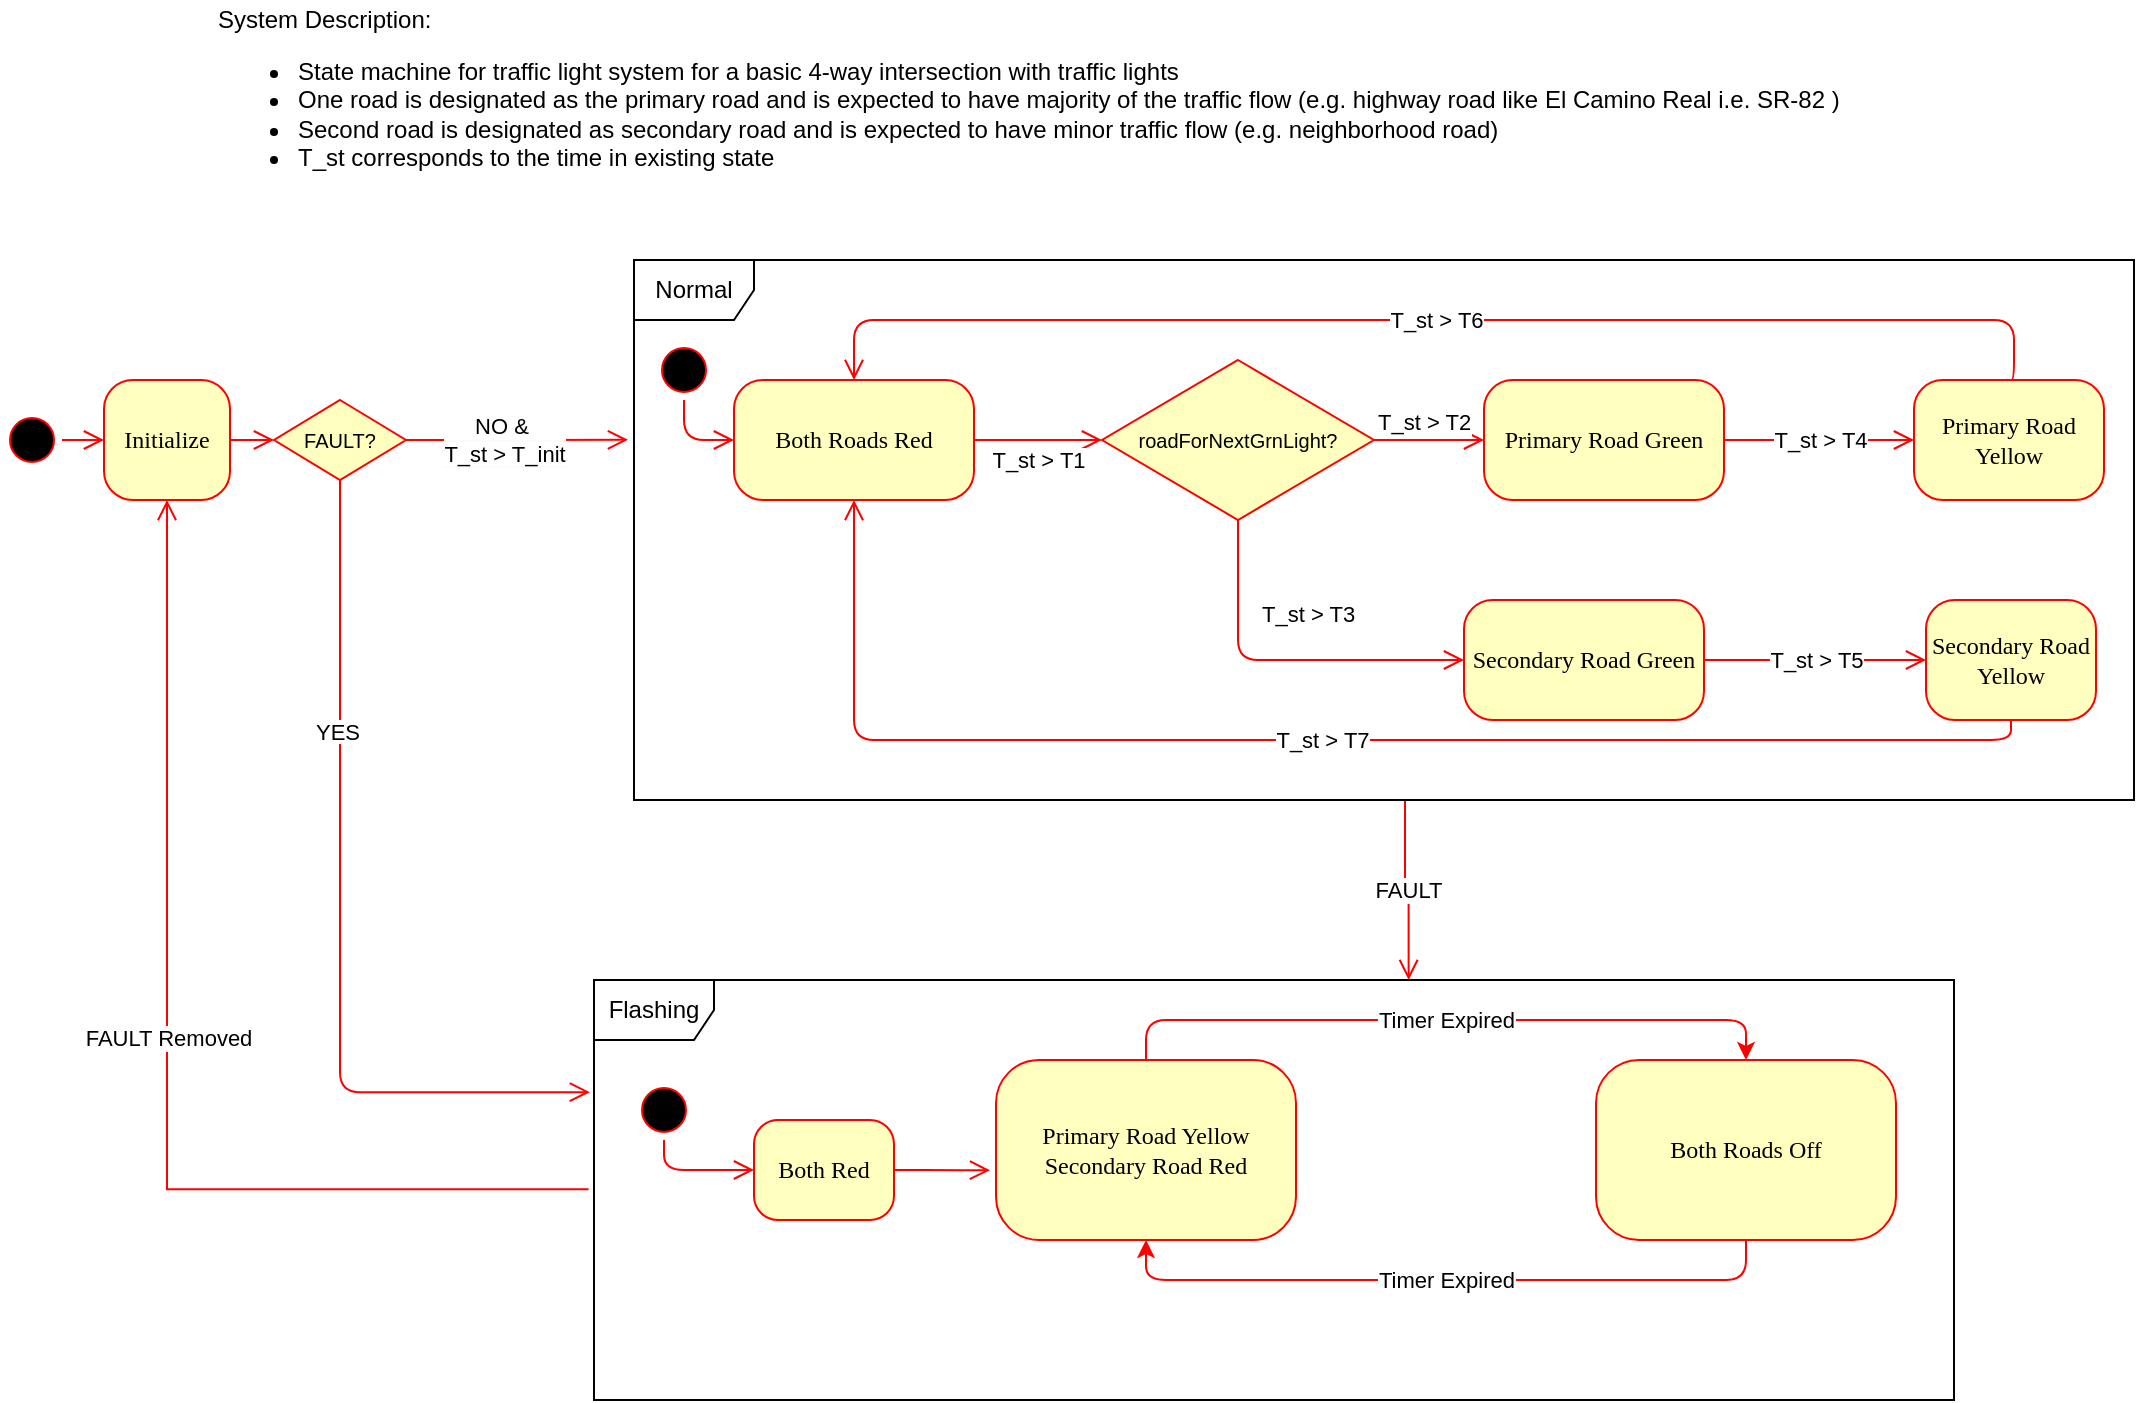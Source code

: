 <mxfile version="24.7.7" pages="3">
  <diagram name="Development" id="58cdce13-f638-feb5-8d6f-7d28b1aa9fa0">
    <mxGraphModel dx="1434" dy="738" grid="1" gridSize="10" guides="1" tooltips="1" connect="1" arrows="1" fold="1" page="1" pageScale="1" pageWidth="1100" pageHeight="850" background="none" math="0" shadow="0">
      <root>
        <mxCell id="0" />
        <mxCell id="1" parent="0" />
        <mxCell id="BRbZvfWua0Ed-t2ezXg7-1" value="System Description:&amp;nbsp;&lt;div&gt;&lt;ul&gt;&lt;li&gt;State machine for traffic light system for a basic 4-way intersection with traffic lights&lt;/li&gt;&lt;li&gt;One road is designated as the primary road and is expected to have majority of the traffic flow (e.g. highway road like El Camino Real i.e. SR-82 )&lt;/li&gt;&lt;li&gt;Second road is designated as secondary road and is expected to have minor traffic flow (e.g. neighborhood road)&lt;/li&gt;&lt;li&gt;T_st corresponds to the time in existing state&lt;/li&gt;&lt;/ul&gt;&lt;/div&gt;" style="text;html=1;align=left;verticalAlign=middle;whiteSpace=wrap;rounded=0;" parent="1" vertex="1">
          <mxGeometry x="130" y="20" width="850" height="100" as="geometry" />
        </mxCell>
        <mxCell id="y4a0M32hPEMpArKKtxwn-1" value="" style="edgeStyle=orthogonalEdgeStyle;html=1;verticalAlign=bottom;endArrow=open;endSize=8;strokeColor=#ff0000;rounded=0;entryX=0.599;entryY=0;entryDx=0;entryDy=0;entryPerimeter=0;exitX=0.514;exitY=1;exitDx=0;exitDy=0;exitPerimeter=0;" edge="1" parent="1" source="y4a0M32hPEMpArKKtxwn-34" target="y4a0M32hPEMpArKKtxwn-4">
          <mxGeometry relative="1" as="geometry">
            <mxPoint x="643" y="470" as="targetPoint" />
            <mxPoint x="710" y="450" as="sourcePoint" />
          </mxGeometry>
        </mxCell>
        <mxCell id="y4a0M32hPEMpArKKtxwn-2" value="FAULT" style="edgeLabel;html=1;align=center;verticalAlign=middle;resizable=0;points=[];" vertex="1" connectable="0" parent="y4a0M32hPEMpArKKtxwn-1">
          <mxGeometry relative="1" as="geometry">
            <mxPoint as="offset" />
          </mxGeometry>
        </mxCell>
        <mxCell id="y4a0M32hPEMpArKKtxwn-3" value="FAULT Removed" style="edgeStyle=orthogonalEdgeStyle;html=1;verticalAlign=bottom;endArrow=open;endSize=8;strokeColor=#ff0000;rounded=0;entryX=0.5;entryY=1;entryDx=0;entryDy=0;exitX=-0.004;exitY=0.498;exitDx=0;exitDy=0;exitPerimeter=0;" edge="1" parent="1" source="y4a0M32hPEMpArKKtxwn-4" target="y4a0M32hPEMpArKKtxwn-14">
          <mxGeometry relative="1" as="geometry">
            <mxPoint x="180" y="270" as="targetPoint" />
            <mxPoint x="653" y="431" as="sourcePoint" />
          </mxGeometry>
        </mxCell>
        <mxCell id="y4a0M32hPEMpArKKtxwn-4" value="Flashing" style="shape=umlFrame;whiteSpace=wrap;html=1;pointerEvents=0;" vertex="1" parent="1">
          <mxGeometry x="320" y="510" width="680" height="210" as="geometry" />
        </mxCell>
        <mxCell id="y4a0M32hPEMpArKKtxwn-5" value="Timer Expired" style="edgeStyle=orthogonalEdgeStyle;rounded=1;orthogonalLoop=1;jettySize=auto;html=1;curved=0;fillColor=#e51400;strokeColor=#ff0000;entryX=0.5;entryY=0;entryDx=0;entryDy=0;exitX=0.5;exitY=0;exitDx=0;exitDy=0;" edge="1" parent="1" source="y4a0M32hPEMpArKKtxwn-6" target="y4a0M32hPEMpArKKtxwn-7">
          <mxGeometry relative="1" as="geometry">
            <mxPoint x="791" y="595" as="targetPoint" />
          </mxGeometry>
        </mxCell>
        <mxCell id="y4a0M32hPEMpArKKtxwn-6" value="Primary Road Yellow&lt;div&gt;Secondary Road Red&lt;/div&gt;" style="rounded=1;whiteSpace=wrap;html=1;arcSize=24;fillColor=#ffffc0;strokeColor=#ff0000;shadow=0;comic=0;labelBackgroundColor=none;fontFamily=Verdana;fontSize=12;fontColor=#000000;align=center;" vertex="1" parent="1">
          <mxGeometry x="521" y="550" width="150" height="90" as="geometry" />
        </mxCell>
        <mxCell id="y4a0M32hPEMpArKKtxwn-7" value="Both Roads Off" style="rounded=1;whiteSpace=wrap;html=1;arcSize=24;fillColor=#ffffc0;strokeColor=#ff0000;shadow=0;comic=0;labelBackgroundColor=none;fontFamily=Verdana;fontSize=12;fontColor=#000000;align=center;" vertex="1" parent="1">
          <mxGeometry x="821" y="550" width="150" height="90" as="geometry" />
        </mxCell>
        <mxCell id="y4a0M32hPEMpArKKtxwn-8" value="Timer Expired" style="edgeStyle=orthogonalEdgeStyle;rounded=1;orthogonalLoop=1;jettySize=auto;html=1;curved=0;fillColor=#e51400;strokeColor=#ff0000;entryX=0.5;entryY=1;entryDx=0;entryDy=0;exitX=0.5;exitY=1;exitDx=0;exitDy=0;" edge="1" parent="1" source="y4a0M32hPEMpArKKtxwn-7" target="y4a0M32hPEMpArKKtxwn-6">
          <mxGeometry relative="1" as="geometry">
            <mxPoint x="606" y="560" as="sourcePoint" />
            <mxPoint x="906" y="560" as="targetPoint" />
          </mxGeometry>
        </mxCell>
        <mxCell id="y4a0M32hPEMpArKKtxwn-9" value="" style="ellipse;html=1;shape=startState;fillColor=#000000;strokeColor=#ff0000;" vertex="1" parent="1">
          <mxGeometry x="340" y="560" width="30" height="30" as="geometry" />
        </mxCell>
        <mxCell id="y4a0M32hPEMpArKKtxwn-10" value="" style="edgeStyle=orthogonalEdgeStyle;html=1;verticalAlign=bottom;endArrow=open;endSize=8;strokeColor=#ff0000;rounded=1;entryX=0;entryY=0.5;entryDx=0;entryDy=0;exitX=0.5;exitY=1;exitDx=0;exitDy=0;curved=0;" edge="1" parent="1" source="y4a0M32hPEMpArKKtxwn-9" target="y4a0M32hPEMpArKKtxwn-11">
          <mxGeometry relative="1" as="geometry">
            <mxPoint x="410" y="620" as="targetPoint" />
          </mxGeometry>
        </mxCell>
        <mxCell id="y4a0M32hPEMpArKKtxwn-11" value="Both Red" style="rounded=1;whiteSpace=wrap;html=1;arcSize=24;fillColor=#ffffc0;strokeColor=#ff0000;shadow=0;comic=0;labelBackgroundColor=none;fontFamily=Verdana;fontSize=12;fontColor=#000000;align=center;" vertex="1" parent="1">
          <mxGeometry x="400" y="580" width="70" height="50" as="geometry" />
        </mxCell>
        <mxCell id="y4a0M32hPEMpArKKtxwn-12" value="" style="edgeStyle=orthogonalEdgeStyle;html=1;verticalAlign=bottom;endArrow=open;endSize=8;strokeColor=#ff0000;rounded=1;entryX=-0.02;entryY=0.613;entryDx=0;entryDy=0;exitX=1;exitY=0.5;exitDx=0;exitDy=0;curved=0;entryPerimeter=0;" edge="1" parent="1" source="y4a0M32hPEMpArKKtxwn-11" target="y4a0M32hPEMpArKKtxwn-6">
          <mxGeometry relative="1" as="geometry">
            <mxPoint x="410" y="615" as="targetPoint" />
            <mxPoint x="365" y="600" as="sourcePoint" />
          </mxGeometry>
        </mxCell>
        <mxCell id="y4a0M32hPEMpArKKtxwn-13" value="" style="ellipse;html=1;shape=startState;fillColor=#000000;strokeColor=#ff0000;rounded=1;shadow=0;comic=0;labelBackgroundColor=none;fontFamily=Verdana;fontSize=12;fontColor=#000000;align=center;direction=south;" vertex="1" parent="1">
          <mxGeometry x="24" y="225" width="30" height="30" as="geometry" />
        </mxCell>
        <mxCell id="y4a0M32hPEMpArKKtxwn-14" value="Initialize" style="rounded=1;whiteSpace=wrap;html=1;arcSize=24;fillColor=#ffffc0;strokeColor=#ff0000;shadow=0;comic=0;labelBackgroundColor=none;fontFamily=Verdana;fontSize=12;fontColor=#000000;align=center;" vertex="1" parent="1">
          <mxGeometry x="75" y="210" width="63" height="60" as="geometry" />
        </mxCell>
        <mxCell id="y4a0M32hPEMpArKKtxwn-15" value="" style="edgeStyle=orthogonalEdgeStyle;html=1;exitX=1;exitY=0.5;labelBackgroundColor=none;endArrow=open;endSize=8;strokeColor=#ff0000;fontFamily=Verdana;fontSize=12;align=center;exitDx=0;exitDy=0;entryX=-0.004;entryY=0.333;entryDx=0;entryDy=0;entryPerimeter=0;" edge="1" parent="1" source="y4a0M32hPEMpArKKtxwn-40" target="y4a0M32hPEMpArKKtxwn-34">
          <mxGeometry x="-0.099" y="-16" relative="1" as="geometry">
            <Array as="points">
              <mxPoint x="280" y="240" />
              <mxPoint x="280" y="240" />
            </Array>
            <mxPoint as="offset" />
          </mxGeometry>
        </mxCell>
        <mxCell id="y4a0M32hPEMpArKKtxwn-16" value="NO &amp;amp;&amp;nbsp;&lt;div style=&quot;font-family: Verdana; font-size: 12px; background-color: rgb(251, 251, 251);&quot;&gt;&lt;span style=&quot;font-family: Helvetica; font-size: 11px; background-color: rgb(255, 255, 255);&quot;&gt;T_st &amp;gt; T_init&lt;/span&gt;&lt;/div&gt;" style="edgeLabel;html=1;align=center;verticalAlign=middle;resizable=0;points=[];" vertex="1" connectable="0" parent="y4a0M32hPEMpArKKtxwn-15">
          <mxGeometry x="0.46" relative="1" as="geometry">
            <mxPoint x="-32" as="offset" />
          </mxGeometry>
        </mxCell>
        <mxCell id="y4a0M32hPEMpArKKtxwn-17" style="edgeStyle=orthogonalEdgeStyle;html=1;labelBackgroundColor=none;endArrow=open;endSize=8;strokeColor=#ff0000;fontFamily=Verdana;fontSize=12;align=left;" edge="1" parent="1" source="y4a0M32hPEMpArKKtxwn-13" target="y4a0M32hPEMpArKKtxwn-14">
          <mxGeometry relative="1" as="geometry" />
        </mxCell>
        <mxCell id="y4a0M32hPEMpArKKtxwn-18" value="Primary Road Green" style="rounded=1;whiteSpace=wrap;html=1;arcSize=24;fillColor=#ffffc0;strokeColor=#ff0000;shadow=0;comic=0;labelBackgroundColor=none;fontFamily=Verdana;fontSize=12;fontColor=#000000;align=center;" vertex="1" parent="1">
          <mxGeometry x="765" y="210" width="120" height="60" as="geometry" />
        </mxCell>
        <mxCell id="y4a0M32hPEMpArKKtxwn-19" value="Primary Road Yellow" style="rounded=1;whiteSpace=wrap;html=1;arcSize=24;fillColor=#ffffc0;strokeColor=#ff0000;shadow=0;comic=0;labelBackgroundColor=none;fontFamily=Verdana;fontSize=12;fontColor=#000000;align=center;" vertex="1" parent="1">
          <mxGeometry x="980" y="210" width="95" height="60" as="geometry" />
        </mxCell>
        <mxCell id="y4a0M32hPEMpArKKtxwn-20" value="Both Roads Red" style="rounded=1;whiteSpace=wrap;html=1;arcSize=24;fillColor=#ffffc0;strokeColor=#ff0000;shadow=0;comic=0;labelBackgroundColor=none;fontFamily=Verdana;fontSize=12;fontColor=#000000;align=center;" vertex="1" parent="1">
          <mxGeometry x="390" y="210" width="120" height="60" as="geometry" />
        </mxCell>
        <mxCell id="y4a0M32hPEMpArKKtxwn-21" style="edgeStyle=orthogonalEdgeStyle;html=1;exitX=1;exitY=0.5;labelBackgroundColor=none;endArrow=open;endSize=8;strokeColor=#ff0000;fontFamily=Verdana;fontSize=12;align=left;exitDx=0;exitDy=0;entryX=0;entryY=0.5;entryDx=0;entryDy=0;" edge="1" parent="1" source="y4a0M32hPEMpArKKtxwn-20" target="y4a0M32hPEMpArKKtxwn-31">
          <mxGeometry relative="1" as="geometry">
            <Array as="points" />
            <mxPoint x="605" y="240" as="sourcePoint" />
            <mxPoint x="515" y="250" as="targetPoint" />
          </mxGeometry>
        </mxCell>
        <mxCell id="y4a0M32hPEMpArKKtxwn-22" value="T_st &amp;gt; T1" style="edgeLabel;html=1;align=center;verticalAlign=middle;resizable=0;points=[];" vertex="1" connectable="0" parent="y4a0M32hPEMpArKKtxwn-21">
          <mxGeometry relative="1" as="geometry">
            <mxPoint y="10" as="offset" />
          </mxGeometry>
        </mxCell>
        <mxCell id="y4a0M32hPEMpArKKtxwn-23" style="edgeStyle=orthogonalEdgeStyle;html=1;exitX=0.5;exitY=0;labelBackgroundColor=none;endArrow=open;endSize=8;strokeColor=#ff0000;fontFamily=Verdana;fontSize=12;align=left;exitDx=0;exitDy=0;entryX=0.5;entryY=0;entryDx=0;entryDy=0;" edge="1" parent="1" source="y4a0M32hPEMpArKKtxwn-19" target="y4a0M32hPEMpArKKtxwn-20">
          <mxGeometry relative="1" as="geometry">
            <Array as="points">
              <mxPoint x="1030" y="210" />
              <mxPoint x="1030" y="180" />
              <mxPoint x="450" y="180" />
            </Array>
            <mxPoint x="485" y="270" as="sourcePoint" />
            <mxPoint x="545" y="210" as="targetPoint" />
          </mxGeometry>
        </mxCell>
        <mxCell id="y4a0M32hPEMpArKKtxwn-24" value="T_st &amp;gt; T6" style="edgeLabel;html=1;align=center;verticalAlign=middle;resizable=0;points=[];" vertex="1" connectable="0" parent="y4a0M32hPEMpArKKtxwn-23">
          <mxGeometry relative="1" as="geometry">
            <mxPoint as="offset" />
          </mxGeometry>
        </mxCell>
        <mxCell id="y4a0M32hPEMpArKKtxwn-25" value="Secondary Road Green" style="rounded=1;whiteSpace=wrap;html=1;arcSize=24;fillColor=#ffffc0;strokeColor=#ff0000;shadow=0;comic=0;labelBackgroundColor=none;fontFamily=Verdana;fontSize=12;fontColor=#000000;align=center;" vertex="1" parent="1">
          <mxGeometry x="755" y="320" width="120" height="60" as="geometry" />
        </mxCell>
        <mxCell id="y4a0M32hPEMpArKKtxwn-26" value="Secondary Road Yellow" style="rounded=1;whiteSpace=wrap;html=1;arcSize=24;fillColor=#ffffc0;strokeColor=#ff0000;shadow=0;comic=0;labelBackgroundColor=none;fontFamily=Verdana;fontSize=12;fontColor=#000000;align=center;" vertex="1" parent="1">
          <mxGeometry x="986" y="320" width="85" height="60" as="geometry" />
        </mxCell>
        <mxCell id="y4a0M32hPEMpArKKtxwn-27" style="edgeStyle=orthogonalEdgeStyle;html=1;exitX=1;exitY=0.5;labelBackgroundColor=none;endArrow=open;endSize=8;strokeColor=#ff0000;fontFamily=Verdana;fontSize=12;align=left;exitDx=0;exitDy=0;entryX=0;entryY=0.5;entryDx=0;entryDy=0;" edge="1" parent="1" source="y4a0M32hPEMpArKKtxwn-25" target="y4a0M32hPEMpArKKtxwn-26">
          <mxGeometry relative="1" as="geometry">
            <Array as="points" />
            <mxPoint x="559" y="370" as="sourcePoint" />
            <mxPoint x="609" y="370" as="targetPoint" />
          </mxGeometry>
        </mxCell>
        <mxCell id="y4a0M32hPEMpArKKtxwn-28" value="T_st &amp;gt; T5" style="edgeLabel;html=1;align=center;verticalAlign=middle;resizable=0;points=[];" vertex="1" connectable="0" parent="y4a0M32hPEMpArKKtxwn-27">
          <mxGeometry relative="1" as="geometry">
            <mxPoint as="offset" />
          </mxGeometry>
        </mxCell>
        <mxCell id="y4a0M32hPEMpArKKtxwn-29" style="edgeStyle=orthogonalEdgeStyle;html=1;exitX=0.5;exitY=1;labelBackgroundColor=none;endArrow=open;endSize=8;strokeColor=#ff0000;fontFamily=Verdana;fontSize=12;align=left;exitDx=0;exitDy=0;entryX=0.5;entryY=1;entryDx=0;entryDy=0;" edge="1" parent="1" source="y4a0M32hPEMpArKKtxwn-26" target="y4a0M32hPEMpArKKtxwn-20">
          <mxGeometry relative="1" as="geometry">
            <Array as="points" />
            <mxPoint x="550" y="260" as="sourcePoint" />
            <mxPoint x="600" y="260" as="targetPoint" />
          </mxGeometry>
        </mxCell>
        <mxCell id="y4a0M32hPEMpArKKtxwn-30" value="T_st &amp;gt; T7" style="edgeLabel;html=1;align=center;verticalAlign=middle;resizable=0;points=[];" vertex="1" connectable="0" parent="y4a0M32hPEMpArKKtxwn-29">
          <mxGeometry relative="1" as="geometry">
            <mxPoint as="offset" />
          </mxGeometry>
        </mxCell>
        <mxCell id="y4a0M32hPEMpArKKtxwn-31" value="&lt;font style=&quot;font-size: 10px;&quot;&gt;roadForNextGrnLight?&lt;/font&gt;" style="rhombus;whiteSpace=wrap;html=1;fontColor=#000000;fillColor=#ffffc0;strokeColor=#ff0000;" vertex="1" parent="1">
          <mxGeometry x="574" y="200" width="136" height="80" as="geometry" />
        </mxCell>
        <mxCell id="y4a0M32hPEMpArKKtxwn-32" value="&lt;span style=&quot;text-align: center;&quot;&gt;T_st &amp;gt; T2&lt;/span&gt;" style="edgeStyle=orthogonalEdgeStyle;html=1;align=left;verticalAlign=bottom;endArrow=open;endSize=8;strokeColor=#ff0000;rounded=0;entryX=0;entryY=0.5;entryDx=0;entryDy=0;" edge="1" parent="1" source="y4a0M32hPEMpArKKtxwn-31" target="y4a0M32hPEMpArKKtxwn-18">
          <mxGeometry x="-1" relative="1" as="geometry">
            <mxPoint x="755" y="240" as="targetPoint" />
          </mxGeometry>
        </mxCell>
        <mxCell id="y4a0M32hPEMpArKKtxwn-33" value="&lt;span style=&quot;text-align: center;&quot;&gt;T_st &amp;gt; T3&lt;/span&gt;" style="edgeStyle=orthogonalEdgeStyle;html=1;align=left;verticalAlign=top;endArrow=open;endSize=8;strokeColor=#ff0000;rounded=1;entryX=0;entryY=0.5;entryDx=0;entryDy=0;curved=0;exitX=0.5;exitY=1;exitDx=0;exitDy=0;" edge="1" parent="1" source="y4a0M32hPEMpArKKtxwn-31" target="y4a0M32hPEMpArKKtxwn-25">
          <mxGeometry x="-0.634" y="10" relative="1" as="geometry">
            <mxPoint x="685" y="320" as="targetPoint" />
            <Array as="points">
              <mxPoint x="642" y="350" />
            </Array>
            <mxPoint as="offset" />
          </mxGeometry>
        </mxCell>
        <mxCell id="y4a0M32hPEMpArKKtxwn-34" value="Normal" style="shape=umlFrame;whiteSpace=wrap;html=1;pointerEvents=0;" vertex="1" parent="1">
          <mxGeometry x="340" y="150" width="750" height="270" as="geometry" />
        </mxCell>
        <mxCell id="y4a0M32hPEMpArKKtxwn-35" value="" style="ellipse;html=1;shape=startState;fillColor=#000000;strokeColor=#ff0000;" vertex="1" parent="1">
          <mxGeometry x="350" y="190" width="30" height="30" as="geometry" />
        </mxCell>
        <mxCell id="y4a0M32hPEMpArKKtxwn-36" value="" style="edgeStyle=orthogonalEdgeStyle;html=1;verticalAlign=bottom;endArrow=open;endSize=8;strokeColor=#ff0000;rounded=1;entryX=0;entryY=0.5;entryDx=0;entryDy=0;exitX=0.5;exitY=1;exitDx=0;exitDy=0;curved=0;" edge="1" parent="1" source="y4a0M32hPEMpArKKtxwn-35" target="y4a0M32hPEMpArKKtxwn-20">
          <mxGeometry relative="1" as="geometry">
            <mxPoint x="395" y="299" as="targetPoint" />
          </mxGeometry>
        </mxCell>
        <mxCell id="y4a0M32hPEMpArKKtxwn-37" value="t" style="edgeStyle=orthogonalEdgeStyle;html=1;exitX=1;exitY=0.5;labelBackgroundColor=none;endArrow=open;endSize=8;strokeColor=#ff0000;fontFamily=Verdana;fontSize=12;align=left;exitDx=0;exitDy=0;entryX=0;entryY=0.5;entryDx=0;entryDy=0;" edge="1" parent="1" source="y4a0M32hPEMpArKKtxwn-18" target="y4a0M32hPEMpArKKtxwn-19">
          <mxGeometry relative="1" as="geometry">
            <Array as="points" />
            <mxPoint x="885" y="360" as="sourcePoint" />
            <mxPoint x="996" y="360" as="targetPoint" />
          </mxGeometry>
        </mxCell>
        <mxCell id="y4a0M32hPEMpArKKtxwn-38" value="T_st &amp;gt; T4" style="edgeLabel;html=1;align=center;verticalAlign=middle;resizable=0;points=[];" vertex="1" connectable="0" parent="y4a0M32hPEMpArKKtxwn-37">
          <mxGeometry relative="1" as="geometry">
            <mxPoint as="offset" />
          </mxGeometry>
        </mxCell>
        <mxCell id="y4a0M32hPEMpArKKtxwn-39" value="" style="edgeStyle=orthogonalEdgeStyle;html=1;exitX=1;exitY=0.5;labelBackgroundColor=none;endArrow=open;endSize=8;strokeColor=#ff0000;fontFamily=Verdana;fontSize=12;align=left;exitDx=0;exitDy=0;entryX=0;entryY=0.5;entryDx=0;entryDy=0;" edge="1" parent="1" source="y4a0M32hPEMpArKKtxwn-14" target="y4a0M32hPEMpArKKtxwn-40">
          <mxGeometry x="-0.44" relative="1" as="geometry">
            <Array as="points" />
            <mxPoint x="-1" as="offset" />
            <mxPoint x="180" y="240" as="sourcePoint" />
            <mxPoint x="317" y="240" as="targetPoint" />
          </mxGeometry>
        </mxCell>
        <mxCell id="y4a0M32hPEMpArKKtxwn-40" value="&lt;font style=&quot;font-size: 10px;&quot;&gt;FAULT?&lt;/font&gt;" style="rhombus;whiteSpace=wrap;html=1;fontColor=#000000;fillColor=#ffffc0;strokeColor=#ff0000;" vertex="1" parent="1">
          <mxGeometry x="160" y="220" width="66" height="40" as="geometry" />
        </mxCell>
        <mxCell id="y4a0M32hPEMpArKKtxwn-41" value="&lt;span style=&quot;font-family: Helvetica; font-size: 11px; text-align: center; background-color: rgb(255, 255, 255);&quot;&gt;YES&lt;/span&gt;" style="edgeStyle=orthogonalEdgeStyle;html=1;exitX=0.5;exitY=1;labelBackgroundColor=none;endArrow=open;endSize=8;strokeColor=#ff0000;fontFamily=Verdana;fontSize=12;align=left;exitDx=0;exitDy=0;entryX=-0.003;entryY=0.267;entryDx=0;entryDy=0;entryPerimeter=0;" edge="1" parent="1" source="y4a0M32hPEMpArKKtxwn-40" target="y4a0M32hPEMpArKKtxwn-4">
          <mxGeometry x="-0.415" y="-14" relative="1" as="geometry">
            <Array as="points">
              <mxPoint x="193" y="566" />
            </Array>
            <mxPoint as="offset" />
            <mxPoint x="257" y="250" as="sourcePoint" />
            <mxPoint x="347" y="250" as="targetPoint" />
          </mxGeometry>
        </mxCell>
      </root>
    </mxGraphModel>
  </diagram>
  <diagram name="TrafficLight_v1" id="o9gIGF37k6jqkOas-4De">
    <mxGraphModel dx="1434" dy="738" grid="0" gridSize="10" guides="1" tooltips="1" connect="1" arrows="1" fold="1" page="1" pageScale="1" pageWidth="1100" pageHeight="850" background="none" math="0" shadow="0">
      <root>
        <mxCell id="3vCllr6LxMNnYbpR1g6r-0" />
        <mxCell id="3vCllr6LxMNnYbpR1g6r-1" parent="3vCllr6LxMNnYbpR1g6r-0" />
        <mxCell id="3vCllr6LxMNnYbpR1g6r-2" value="" style="ellipse;html=1;shape=startState;fillColor=#000000;strokeColor=#ff0000;rounded=1;shadow=0;comic=0;labelBackgroundColor=none;fontFamily=Verdana;fontSize=12;fontColor=#000000;align=center;direction=south;" parent="3vCllr6LxMNnYbpR1g6r-1" vertex="1">
          <mxGeometry x="40" y="225" width="30" height="30" as="geometry" />
        </mxCell>
        <mxCell id="3vCllr6LxMNnYbpR1g6r-3" value="Initialize" style="rounded=1;whiteSpace=wrap;html=1;arcSize=24;fillColor=#ffffc0;strokeColor=#ff0000;shadow=0;comic=0;labelBackgroundColor=none;fontFamily=Verdana;fontSize=12;fontColor=#000000;align=center;" parent="3vCllr6LxMNnYbpR1g6r-1" vertex="1">
          <mxGeometry x="100" y="210" width="80" height="60" as="geometry" />
        </mxCell>
        <mxCell id="3vCllr6LxMNnYbpR1g6r-4" value="&lt;span style=&quot;font-family: Helvetica; font-size: 11px; text-align: center; background-color: rgb(255, 255, 255);&quot;&gt;T_st &amp;gt; T_init&lt;/span&gt;" style="edgeStyle=orthogonalEdgeStyle;html=1;exitX=1;exitY=0.5;labelBackgroundColor=none;endArrow=open;endSize=8;strokeColor=#ff0000;fontFamily=Verdana;fontSize=12;align=left;exitDx=0;exitDy=0;entryX=0.003;entryY=0.335;entryDx=0;entryDy=0;entryPerimeter=0;" parent="3vCllr6LxMNnYbpR1g6r-1" source="3vCllr6LxMNnYbpR1g6r-3" target="3vCllr6LxMNnYbpR1g6r-25" edge="1">
          <mxGeometry x="-0.44" relative="1" as="geometry">
            <Array as="points" />
            <mxPoint x="-1" as="offset" />
          </mxGeometry>
        </mxCell>
        <mxCell id="3vCllr6LxMNnYbpR1g6r-5" style="edgeStyle=orthogonalEdgeStyle;html=1;labelBackgroundColor=none;endArrow=open;endSize=8;strokeColor=#ff0000;fontFamily=Verdana;fontSize=12;align=left;" parent="3vCllr6LxMNnYbpR1g6r-1" source="3vCllr6LxMNnYbpR1g6r-2" target="3vCllr6LxMNnYbpR1g6r-3" edge="1">
          <mxGeometry relative="1" as="geometry" />
        </mxCell>
        <mxCell id="3vCllr6LxMNnYbpR1g6r-6" value="System Description:&amp;nbsp;&lt;div&gt;&lt;ul&gt;&lt;li&gt;State machine for traffic light system for a basic 4-way intersection with traffic lights&lt;/li&gt;&lt;li&gt;One road is designated as the primary road and is expected to have majority of the traffic flow (e.g. highway road like El Camino Real i.e. SR-82 )&lt;/li&gt;&lt;li&gt;Second road is designated as secondary road and is expected to have minor traffic flow (e.g. neighborhood road)&lt;/li&gt;&lt;li&gt;T_st corresponds to the time in existing state&lt;/li&gt;&lt;/ul&gt;&lt;/div&gt;" style="text;html=1;align=left;verticalAlign=middle;whiteSpace=wrap;rounded=0;" parent="3vCllr6LxMNnYbpR1g6r-1" vertex="1">
          <mxGeometry x="130" y="20" width="840" height="100" as="geometry" />
        </mxCell>
        <mxCell id="3vCllr6LxMNnYbpR1g6r-7" value="Primary Road Green" style="rounded=1;whiteSpace=wrap;html=1;arcSize=24;fillColor=#ffffc0;strokeColor=#ff0000;shadow=0;comic=0;labelBackgroundColor=none;fontFamily=Verdana;fontSize=12;fontColor=#000000;align=center;" parent="3vCllr6LxMNnYbpR1g6r-1" vertex="1">
          <mxGeometry x="765" y="210" width="120" height="60" as="geometry" />
        </mxCell>
        <mxCell id="3vCllr6LxMNnYbpR1g6r-8" value="Primary Road Yellow" style="rounded=1;whiteSpace=wrap;html=1;arcSize=24;fillColor=#ffffc0;strokeColor=#ff0000;shadow=0;comic=0;labelBackgroundColor=none;fontFamily=Verdana;fontSize=12;fontColor=#000000;align=center;" parent="3vCllr6LxMNnYbpR1g6r-1" vertex="1">
          <mxGeometry x="980" y="210" width="95" height="60" as="geometry" />
        </mxCell>
        <mxCell id="3vCllr6LxMNnYbpR1g6r-9" value="Both Roads Red" style="rounded=1;whiteSpace=wrap;html=1;arcSize=24;fillColor=#ffffc0;strokeColor=#ff0000;shadow=0;comic=0;labelBackgroundColor=none;fontFamily=Verdana;fontSize=12;fontColor=#000000;align=center;" parent="3vCllr6LxMNnYbpR1g6r-1" vertex="1">
          <mxGeometry x="390" y="210" width="120" height="60" as="geometry" />
        </mxCell>
        <mxCell id="3vCllr6LxMNnYbpR1g6r-10" style="edgeStyle=orthogonalEdgeStyle;html=1;exitX=1;exitY=0.5;labelBackgroundColor=none;endArrow=open;endSize=8;strokeColor=#ff0000;fontFamily=Verdana;fontSize=12;align=left;exitDx=0;exitDy=0;entryX=0;entryY=0.5;entryDx=0;entryDy=0;" parent="3vCllr6LxMNnYbpR1g6r-1" source="3vCllr6LxMNnYbpR1g6r-9" target="3vCllr6LxMNnYbpR1g6r-22" edge="1">
          <mxGeometry relative="1" as="geometry">
            <Array as="points" />
            <mxPoint x="605" y="240" as="sourcePoint" />
            <mxPoint x="515" y="250" as="targetPoint" />
          </mxGeometry>
        </mxCell>
        <mxCell id="3vCllr6LxMNnYbpR1g6r-11" value="T_st &amp;gt; T1" style="edgeLabel;html=1;align=center;verticalAlign=middle;resizable=0;points=[];" parent="3vCllr6LxMNnYbpR1g6r-10" vertex="1" connectable="0">
          <mxGeometry relative="1" as="geometry">
            <mxPoint y="10" as="offset" />
          </mxGeometry>
        </mxCell>
        <mxCell id="3vCllr6LxMNnYbpR1g6r-14" style="edgeStyle=orthogonalEdgeStyle;html=1;exitX=0.5;exitY=0;labelBackgroundColor=none;endArrow=open;endSize=8;strokeColor=#ff0000;fontFamily=Verdana;fontSize=12;align=left;exitDx=0;exitDy=0;entryX=0.5;entryY=0;entryDx=0;entryDy=0;" parent="3vCllr6LxMNnYbpR1g6r-1" source="3vCllr6LxMNnYbpR1g6r-8" target="3vCllr6LxMNnYbpR1g6r-9" edge="1">
          <mxGeometry relative="1" as="geometry">
            <Array as="points">
              <mxPoint x="1030" y="210" />
              <mxPoint x="1030" y="180" />
              <mxPoint x="450" y="180" />
            </Array>
            <mxPoint x="485" y="270" as="sourcePoint" />
            <mxPoint x="545" y="210" as="targetPoint" />
          </mxGeometry>
        </mxCell>
        <mxCell id="3vCllr6LxMNnYbpR1g6r-15" value="T_st &amp;gt; T6" style="edgeLabel;html=1;align=center;verticalAlign=middle;resizable=0;points=[];" parent="3vCllr6LxMNnYbpR1g6r-14" vertex="1" connectable="0">
          <mxGeometry relative="1" as="geometry">
            <mxPoint as="offset" />
          </mxGeometry>
        </mxCell>
        <mxCell id="3vCllr6LxMNnYbpR1g6r-16" value="Secondary Road Green" style="rounded=1;whiteSpace=wrap;html=1;arcSize=24;fillColor=#ffffc0;strokeColor=#ff0000;shadow=0;comic=0;labelBackgroundColor=none;fontFamily=Verdana;fontSize=12;fontColor=#000000;align=center;" parent="3vCllr6LxMNnYbpR1g6r-1" vertex="1">
          <mxGeometry x="755" y="320" width="120" height="60" as="geometry" />
        </mxCell>
        <mxCell id="3vCllr6LxMNnYbpR1g6r-17" value="Secondary Road Yellow" style="rounded=1;whiteSpace=wrap;html=1;arcSize=24;fillColor=#ffffc0;strokeColor=#ff0000;shadow=0;comic=0;labelBackgroundColor=none;fontFamily=Verdana;fontSize=12;fontColor=#000000;align=center;" parent="3vCllr6LxMNnYbpR1g6r-1" vertex="1">
          <mxGeometry x="986" y="320" width="85" height="60" as="geometry" />
        </mxCell>
        <mxCell id="3vCllr6LxMNnYbpR1g6r-18" style="edgeStyle=orthogonalEdgeStyle;html=1;exitX=1;exitY=0.5;labelBackgroundColor=none;endArrow=open;endSize=8;strokeColor=#ff0000;fontFamily=Verdana;fontSize=12;align=left;exitDx=0;exitDy=0;entryX=0;entryY=0.5;entryDx=0;entryDy=0;" parent="3vCllr6LxMNnYbpR1g6r-1" source="3vCllr6LxMNnYbpR1g6r-16" target="3vCllr6LxMNnYbpR1g6r-17" edge="1">
          <mxGeometry relative="1" as="geometry">
            <Array as="points" />
            <mxPoint x="559" y="370" as="sourcePoint" />
            <mxPoint x="609" y="370" as="targetPoint" />
          </mxGeometry>
        </mxCell>
        <mxCell id="3vCllr6LxMNnYbpR1g6r-19" value="T_st &amp;gt; T5" style="edgeLabel;html=1;align=center;verticalAlign=middle;resizable=0;points=[];" parent="3vCllr6LxMNnYbpR1g6r-18" vertex="1" connectable="0">
          <mxGeometry relative="1" as="geometry">
            <mxPoint as="offset" />
          </mxGeometry>
        </mxCell>
        <mxCell id="3vCllr6LxMNnYbpR1g6r-20" style="edgeStyle=orthogonalEdgeStyle;html=1;exitX=0.5;exitY=1;labelBackgroundColor=none;endArrow=open;endSize=8;strokeColor=#ff0000;fontFamily=Verdana;fontSize=12;align=left;exitDx=0;exitDy=0;entryX=0.5;entryY=1;entryDx=0;entryDy=0;" parent="3vCllr6LxMNnYbpR1g6r-1" source="3vCllr6LxMNnYbpR1g6r-17" target="3vCllr6LxMNnYbpR1g6r-9" edge="1">
          <mxGeometry relative="1" as="geometry">
            <Array as="points" />
            <mxPoint x="550" y="260" as="sourcePoint" />
            <mxPoint x="600" y="260" as="targetPoint" />
          </mxGeometry>
        </mxCell>
        <mxCell id="3vCllr6LxMNnYbpR1g6r-21" value="T_st &amp;gt; T7" style="edgeLabel;html=1;align=center;verticalAlign=middle;resizable=0;points=[];" parent="3vCllr6LxMNnYbpR1g6r-20" vertex="1" connectable="0">
          <mxGeometry relative="1" as="geometry">
            <mxPoint as="offset" />
          </mxGeometry>
        </mxCell>
        <mxCell id="3vCllr6LxMNnYbpR1g6r-22" value="&lt;font style=&quot;font-size: 10px;&quot;&gt;roadForNextGrnLight?&lt;/font&gt;" style="rhombus;whiteSpace=wrap;html=1;fontColor=#000000;fillColor=#ffffc0;strokeColor=#ff0000;" parent="3vCllr6LxMNnYbpR1g6r-1" vertex="1">
          <mxGeometry x="574" y="200" width="136" height="80" as="geometry" />
        </mxCell>
        <mxCell id="3vCllr6LxMNnYbpR1g6r-23" value="&lt;span style=&quot;text-align: center;&quot;&gt;T_st &amp;gt; T2&lt;/span&gt;" style="edgeStyle=orthogonalEdgeStyle;html=1;align=left;verticalAlign=bottom;endArrow=open;endSize=8;strokeColor=#ff0000;rounded=0;entryX=0;entryY=0.5;entryDx=0;entryDy=0;" parent="3vCllr6LxMNnYbpR1g6r-1" source="3vCllr6LxMNnYbpR1g6r-22" target="3vCllr6LxMNnYbpR1g6r-7" edge="1">
          <mxGeometry x="-1" relative="1" as="geometry">
            <mxPoint x="755" y="240" as="targetPoint" />
          </mxGeometry>
        </mxCell>
        <mxCell id="3vCllr6LxMNnYbpR1g6r-24" value="&lt;span style=&quot;text-align: center;&quot;&gt;T_st &amp;gt; T3&lt;/span&gt;" style="edgeStyle=orthogonalEdgeStyle;html=1;align=left;verticalAlign=top;endArrow=open;endSize=8;strokeColor=#ff0000;rounded=1;entryX=0;entryY=0.5;entryDx=0;entryDy=0;curved=0;exitX=0.5;exitY=1;exitDx=0;exitDy=0;" parent="3vCllr6LxMNnYbpR1g6r-1" source="3vCllr6LxMNnYbpR1g6r-22" target="3vCllr6LxMNnYbpR1g6r-16" edge="1">
          <mxGeometry x="-0.634" y="10" relative="1" as="geometry">
            <mxPoint x="685" y="320" as="targetPoint" />
            <Array as="points">
              <mxPoint x="642" y="350" />
            </Array>
            <mxPoint as="offset" />
          </mxGeometry>
        </mxCell>
        <mxCell id="3vCllr6LxMNnYbpR1g6r-25" value="Normal" style="shape=umlFrame;whiteSpace=wrap;html=1;pointerEvents=0;" parent="3vCllr6LxMNnYbpR1g6r-1" vertex="1">
          <mxGeometry x="320" y="150" width="770" height="270" as="geometry" />
        </mxCell>
        <mxCell id="3vCllr6LxMNnYbpR1g6r-26" value="" style="ellipse;html=1;shape=startState;fillColor=#000000;strokeColor=#ff0000;" parent="3vCllr6LxMNnYbpR1g6r-1" vertex="1">
          <mxGeometry x="350" y="190" width="30" height="30" as="geometry" />
        </mxCell>
        <mxCell id="3vCllr6LxMNnYbpR1g6r-27" value="" style="edgeStyle=orthogonalEdgeStyle;html=1;verticalAlign=bottom;endArrow=open;endSize=8;strokeColor=#ff0000;rounded=1;entryX=0;entryY=0.5;entryDx=0;entryDy=0;exitX=0.5;exitY=1;exitDx=0;exitDy=0;curved=0;" parent="3vCllr6LxMNnYbpR1g6r-1" source="3vCllr6LxMNnYbpR1g6r-26" target="3vCllr6LxMNnYbpR1g6r-9" edge="1">
          <mxGeometry relative="1" as="geometry">
            <mxPoint x="395" y="299" as="targetPoint" />
          </mxGeometry>
        </mxCell>
        <mxCell id="IduEJ0krSf0QHvikG718-2" value="t" style="edgeStyle=orthogonalEdgeStyle;html=1;exitX=1;exitY=0.5;labelBackgroundColor=none;endArrow=open;endSize=8;strokeColor=#ff0000;fontFamily=Verdana;fontSize=12;align=left;exitDx=0;exitDy=0;entryX=0;entryY=0.5;entryDx=0;entryDy=0;" parent="3vCllr6LxMNnYbpR1g6r-1" source="3vCllr6LxMNnYbpR1g6r-7" target="3vCllr6LxMNnYbpR1g6r-8" edge="1">
          <mxGeometry relative="1" as="geometry">
            <Array as="points" />
            <mxPoint x="885" y="360" as="sourcePoint" />
            <mxPoint x="996" y="360" as="targetPoint" />
          </mxGeometry>
        </mxCell>
        <mxCell id="IduEJ0krSf0QHvikG718-3" value="T_st &amp;gt; T4" style="edgeLabel;html=1;align=center;verticalAlign=middle;resizable=0;points=[];" parent="IduEJ0krSf0QHvikG718-2" vertex="1" connectable="0">
          <mxGeometry relative="1" as="geometry">
            <mxPoint as="offset" />
          </mxGeometry>
        </mxCell>
      </root>
    </mxGraphModel>
  </diagram>
  <diagram name="TrafficLight_v2" id="1mA9d5fQ42SzOaeXHoEH">
    <mxGraphModel dx="1434" dy="738" grid="0" gridSize="10" guides="1" tooltips="1" connect="1" arrows="1" fold="1" page="1" pageScale="1" pageWidth="1100" pageHeight="850" background="none" math="0" shadow="0">
      <root>
        <mxCell id="_HrsRCG0uTLNJAFn0sxw-0" />
        <mxCell id="_HrsRCG0uTLNJAFn0sxw-1" parent="_HrsRCG0uTLNJAFn0sxw-0" />
        <mxCell id="_HrsRCG0uTLNJAFn0sxw-2" value="System Description:&amp;nbsp;&lt;div&gt;&lt;ul&gt;&lt;li&gt;State machine for traffic light system for a basic 4-way intersection with traffic lights&lt;/li&gt;&lt;li&gt;One road is designated as the primary road and is expected to have majority of the traffic flow (e.g. highway road like El Camino Real i.e. SR-82 )&lt;/li&gt;&lt;li&gt;Second road is designated as secondary road and is expected to have minor traffic flow (e.g. neighborhood road)&lt;/li&gt;&lt;li&gt;T_st corresponds to the time in existing state&lt;/li&gt;&lt;/ul&gt;&lt;/div&gt;" style="text;html=1;align=left;verticalAlign=middle;whiteSpace=wrap;rounded=0;" vertex="1" parent="_HrsRCG0uTLNJAFn0sxw-1">
          <mxGeometry x="130" y="20" width="850" height="100" as="geometry" />
        </mxCell>
        <mxCell id="_HrsRCG0uTLNJAFn0sxw-3" value="" style="edgeStyle=orthogonalEdgeStyle;html=1;verticalAlign=bottom;endArrow=open;endSize=8;strokeColor=#ff0000;rounded=0;entryX=0.599;entryY=0;entryDx=0;entryDy=0;entryPerimeter=0;exitX=0.514;exitY=1;exitDx=0;exitDy=0;exitPerimeter=0;" edge="1" parent="_HrsRCG0uTLNJAFn0sxw-1" source="_HrsRCG0uTLNJAFn0sxw-35" target="_HrsRCG0uTLNJAFn0sxw-6">
          <mxGeometry relative="1" as="geometry">
            <mxPoint x="643" y="470" as="targetPoint" />
            <mxPoint x="710" y="450" as="sourcePoint" />
          </mxGeometry>
        </mxCell>
        <mxCell id="_HrsRCG0uTLNJAFn0sxw-4" value="FAULT" style="edgeLabel;html=1;align=center;verticalAlign=middle;resizable=0;points=[];" vertex="1" connectable="0" parent="_HrsRCG0uTLNJAFn0sxw-3">
          <mxGeometry relative="1" as="geometry">
            <mxPoint as="offset" />
          </mxGeometry>
        </mxCell>
        <mxCell id="_HrsRCG0uTLNJAFn0sxw-5" value="FAULT Removed" style="edgeStyle=orthogonalEdgeStyle;html=1;verticalAlign=bottom;endArrow=open;endSize=8;strokeColor=#ff0000;rounded=0;entryX=0.5;entryY=1;entryDx=0;entryDy=0;exitX=-0.004;exitY=0.498;exitDx=0;exitDy=0;exitPerimeter=0;" edge="1" parent="_HrsRCG0uTLNJAFn0sxw-1" source="_HrsRCG0uTLNJAFn0sxw-6" target="_HrsRCG0uTLNJAFn0sxw-16">
          <mxGeometry relative="1" as="geometry">
            <mxPoint x="180" y="270" as="targetPoint" />
            <mxPoint x="653" y="431" as="sourcePoint" />
          </mxGeometry>
        </mxCell>
        <mxCell id="_HrsRCG0uTLNJAFn0sxw-6" value="Flashing" style="shape=umlFrame;whiteSpace=wrap;html=1;pointerEvents=0;" vertex="1" parent="_HrsRCG0uTLNJAFn0sxw-1">
          <mxGeometry x="320" y="510" width="680" height="210" as="geometry" />
        </mxCell>
        <mxCell id="_HrsRCG0uTLNJAFn0sxw-7" value="Timer Expired" style="edgeStyle=orthogonalEdgeStyle;rounded=1;orthogonalLoop=1;jettySize=auto;html=1;curved=0;fillColor=#e51400;strokeColor=#ff0000;entryX=0.5;entryY=0;entryDx=0;entryDy=0;exitX=0.5;exitY=0;exitDx=0;exitDy=0;" edge="1" parent="_HrsRCG0uTLNJAFn0sxw-1" source="_HrsRCG0uTLNJAFn0sxw-8" target="_HrsRCG0uTLNJAFn0sxw-9">
          <mxGeometry relative="1" as="geometry">
            <mxPoint x="791" y="595" as="targetPoint" />
          </mxGeometry>
        </mxCell>
        <mxCell id="_HrsRCG0uTLNJAFn0sxw-8" value="Primary Road Yellow&lt;div&gt;Secondary Road Red&lt;/div&gt;" style="rounded=1;whiteSpace=wrap;html=1;arcSize=24;fillColor=#ffffc0;strokeColor=#ff0000;shadow=0;comic=0;labelBackgroundColor=none;fontFamily=Verdana;fontSize=12;fontColor=#000000;align=center;" vertex="1" parent="_HrsRCG0uTLNJAFn0sxw-1">
          <mxGeometry x="521" y="550" width="150" height="90" as="geometry" />
        </mxCell>
        <mxCell id="_HrsRCG0uTLNJAFn0sxw-9" value="Both Roads Off" style="rounded=1;whiteSpace=wrap;html=1;arcSize=24;fillColor=#ffffc0;strokeColor=#ff0000;shadow=0;comic=0;labelBackgroundColor=none;fontFamily=Verdana;fontSize=12;fontColor=#000000;align=center;" vertex="1" parent="_HrsRCG0uTLNJAFn0sxw-1">
          <mxGeometry x="821" y="550" width="150" height="90" as="geometry" />
        </mxCell>
        <mxCell id="_HrsRCG0uTLNJAFn0sxw-10" value="Timer Expired" style="edgeStyle=orthogonalEdgeStyle;rounded=1;orthogonalLoop=1;jettySize=auto;html=1;curved=0;fillColor=#e51400;strokeColor=#ff0000;entryX=0.5;entryY=1;entryDx=0;entryDy=0;exitX=0.5;exitY=1;exitDx=0;exitDy=0;" edge="1" parent="_HrsRCG0uTLNJAFn0sxw-1" source="_HrsRCG0uTLNJAFn0sxw-9" target="_HrsRCG0uTLNJAFn0sxw-8">
          <mxGeometry relative="1" as="geometry">
            <mxPoint x="606" y="560" as="sourcePoint" />
            <mxPoint x="906" y="560" as="targetPoint" />
          </mxGeometry>
        </mxCell>
        <mxCell id="_HrsRCG0uTLNJAFn0sxw-11" value="" style="ellipse;html=1;shape=startState;fillColor=#000000;strokeColor=#ff0000;" vertex="1" parent="_HrsRCG0uTLNJAFn0sxw-1">
          <mxGeometry x="340" y="560" width="30" height="30" as="geometry" />
        </mxCell>
        <mxCell id="_HrsRCG0uTLNJAFn0sxw-12" value="" style="edgeStyle=orthogonalEdgeStyle;html=1;verticalAlign=bottom;endArrow=open;endSize=8;strokeColor=#ff0000;rounded=1;entryX=0;entryY=0.5;entryDx=0;entryDy=0;exitX=0.5;exitY=1;exitDx=0;exitDy=0;curved=0;" edge="1" parent="_HrsRCG0uTLNJAFn0sxw-1" source="_HrsRCG0uTLNJAFn0sxw-11" target="_HrsRCG0uTLNJAFn0sxw-13">
          <mxGeometry relative="1" as="geometry">
            <mxPoint x="410" y="620" as="targetPoint" />
          </mxGeometry>
        </mxCell>
        <mxCell id="_HrsRCG0uTLNJAFn0sxw-13" value="Both Red" style="rounded=1;whiteSpace=wrap;html=1;arcSize=24;fillColor=#ffffc0;strokeColor=#ff0000;shadow=0;comic=0;labelBackgroundColor=none;fontFamily=Verdana;fontSize=12;fontColor=#000000;align=center;" vertex="1" parent="_HrsRCG0uTLNJAFn0sxw-1">
          <mxGeometry x="400" y="580" width="70" height="50" as="geometry" />
        </mxCell>
        <mxCell id="_HrsRCG0uTLNJAFn0sxw-14" value="" style="edgeStyle=orthogonalEdgeStyle;html=1;verticalAlign=bottom;endArrow=open;endSize=8;strokeColor=#ff0000;rounded=1;entryX=-0.02;entryY=0.613;entryDx=0;entryDy=0;exitX=1;exitY=0.5;exitDx=0;exitDy=0;curved=0;entryPerimeter=0;" edge="1" parent="_HrsRCG0uTLNJAFn0sxw-1" source="_HrsRCG0uTLNJAFn0sxw-13" target="_HrsRCG0uTLNJAFn0sxw-8">
          <mxGeometry relative="1" as="geometry">
            <mxPoint x="410" y="615" as="targetPoint" />
            <mxPoint x="365" y="600" as="sourcePoint" />
          </mxGeometry>
        </mxCell>
        <mxCell id="_HrsRCG0uTLNJAFn0sxw-15" value="" style="ellipse;html=1;shape=startState;fillColor=#000000;strokeColor=#ff0000;rounded=1;shadow=0;comic=0;labelBackgroundColor=none;fontFamily=Verdana;fontSize=12;fontColor=#000000;align=center;direction=south;" vertex="1" parent="_HrsRCG0uTLNJAFn0sxw-1">
          <mxGeometry x="24" y="225" width="30" height="30" as="geometry" />
        </mxCell>
        <mxCell id="_HrsRCG0uTLNJAFn0sxw-16" value="Initialize" style="rounded=1;whiteSpace=wrap;html=1;arcSize=24;fillColor=#ffffc0;strokeColor=#ff0000;shadow=0;comic=0;labelBackgroundColor=none;fontFamily=Verdana;fontSize=12;fontColor=#000000;align=center;" vertex="1" parent="_HrsRCG0uTLNJAFn0sxw-1">
          <mxGeometry x="75" y="210" width="63" height="60" as="geometry" />
        </mxCell>
        <mxCell id="_HrsRCG0uTLNJAFn0sxw-17" value="" style="edgeStyle=orthogonalEdgeStyle;html=1;exitX=1;exitY=0.5;labelBackgroundColor=none;endArrow=open;endSize=8;strokeColor=#ff0000;fontFamily=Verdana;fontSize=12;align=center;exitDx=0;exitDy=0;entryX=-0.004;entryY=0.333;entryDx=0;entryDy=0;entryPerimeter=0;" edge="1" parent="_HrsRCG0uTLNJAFn0sxw-1" source="_HrsRCG0uTLNJAFn0sxw-41" target="_HrsRCG0uTLNJAFn0sxw-35">
          <mxGeometry x="-0.099" y="-16" relative="1" as="geometry">
            <Array as="points">
              <mxPoint x="280" y="240" />
              <mxPoint x="280" y="240" />
            </Array>
            <mxPoint as="offset" />
          </mxGeometry>
        </mxCell>
        <mxCell id="IjGwDe5YTBgECZsxyqtT-0" value="NO &amp;amp;&amp;nbsp;&lt;div style=&quot;font-family: Verdana; font-size: 12px; background-color: rgb(251, 251, 251);&quot;&gt;&lt;span style=&quot;font-family: Helvetica; font-size: 11px; background-color: rgb(255, 255, 255);&quot;&gt;T_st &amp;gt; T_init&lt;/span&gt;&lt;/div&gt;" style="edgeLabel;html=1;align=center;verticalAlign=middle;resizable=0;points=[];" vertex="1" connectable="0" parent="_HrsRCG0uTLNJAFn0sxw-17">
          <mxGeometry x="0.46" relative="1" as="geometry">
            <mxPoint x="-32" as="offset" />
          </mxGeometry>
        </mxCell>
        <mxCell id="_HrsRCG0uTLNJAFn0sxw-18" style="edgeStyle=orthogonalEdgeStyle;html=1;labelBackgroundColor=none;endArrow=open;endSize=8;strokeColor=#ff0000;fontFamily=Verdana;fontSize=12;align=left;" edge="1" parent="_HrsRCG0uTLNJAFn0sxw-1" source="_HrsRCG0uTLNJAFn0sxw-15" target="_HrsRCG0uTLNJAFn0sxw-16">
          <mxGeometry relative="1" as="geometry" />
        </mxCell>
        <mxCell id="_HrsRCG0uTLNJAFn0sxw-19" value="Primary Road Green" style="rounded=1;whiteSpace=wrap;html=1;arcSize=24;fillColor=#ffffc0;strokeColor=#ff0000;shadow=0;comic=0;labelBackgroundColor=none;fontFamily=Verdana;fontSize=12;fontColor=#000000;align=center;" vertex="1" parent="_HrsRCG0uTLNJAFn0sxw-1">
          <mxGeometry x="765" y="210" width="120" height="60" as="geometry" />
        </mxCell>
        <mxCell id="_HrsRCG0uTLNJAFn0sxw-20" value="Primary Road Yellow" style="rounded=1;whiteSpace=wrap;html=1;arcSize=24;fillColor=#ffffc0;strokeColor=#ff0000;shadow=0;comic=0;labelBackgroundColor=none;fontFamily=Verdana;fontSize=12;fontColor=#000000;align=center;" vertex="1" parent="_HrsRCG0uTLNJAFn0sxw-1">
          <mxGeometry x="980" y="210" width="95" height="60" as="geometry" />
        </mxCell>
        <mxCell id="_HrsRCG0uTLNJAFn0sxw-21" value="Both Roads Red" style="rounded=1;whiteSpace=wrap;html=1;arcSize=24;fillColor=#ffffc0;strokeColor=#ff0000;shadow=0;comic=0;labelBackgroundColor=none;fontFamily=Verdana;fontSize=12;fontColor=#000000;align=center;" vertex="1" parent="_HrsRCG0uTLNJAFn0sxw-1">
          <mxGeometry x="390" y="210" width="120" height="60" as="geometry" />
        </mxCell>
        <mxCell id="_HrsRCG0uTLNJAFn0sxw-22" style="edgeStyle=orthogonalEdgeStyle;html=1;exitX=1;exitY=0.5;labelBackgroundColor=none;endArrow=open;endSize=8;strokeColor=#ff0000;fontFamily=Verdana;fontSize=12;align=left;exitDx=0;exitDy=0;entryX=0;entryY=0.5;entryDx=0;entryDy=0;" edge="1" parent="_HrsRCG0uTLNJAFn0sxw-1" source="_HrsRCG0uTLNJAFn0sxw-21" target="_HrsRCG0uTLNJAFn0sxw-32">
          <mxGeometry relative="1" as="geometry">
            <Array as="points" />
            <mxPoint x="605" y="240" as="sourcePoint" />
            <mxPoint x="515" y="250" as="targetPoint" />
          </mxGeometry>
        </mxCell>
        <mxCell id="_HrsRCG0uTLNJAFn0sxw-23" value="T_st &amp;gt; T1" style="edgeLabel;html=1;align=center;verticalAlign=middle;resizable=0;points=[];" vertex="1" connectable="0" parent="_HrsRCG0uTLNJAFn0sxw-22">
          <mxGeometry relative="1" as="geometry">
            <mxPoint y="10" as="offset" />
          </mxGeometry>
        </mxCell>
        <mxCell id="_HrsRCG0uTLNJAFn0sxw-24" style="edgeStyle=orthogonalEdgeStyle;html=1;exitX=0.5;exitY=0;labelBackgroundColor=none;endArrow=open;endSize=8;strokeColor=#ff0000;fontFamily=Verdana;fontSize=12;align=left;exitDx=0;exitDy=0;entryX=0.5;entryY=0;entryDx=0;entryDy=0;" edge="1" parent="_HrsRCG0uTLNJAFn0sxw-1" source="_HrsRCG0uTLNJAFn0sxw-20" target="_HrsRCG0uTLNJAFn0sxw-21">
          <mxGeometry relative="1" as="geometry">
            <Array as="points">
              <mxPoint x="1030" y="210" />
              <mxPoint x="1030" y="180" />
              <mxPoint x="450" y="180" />
            </Array>
            <mxPoint x="485" y="270" as="sourcePoint" />
            <mxPoint x="545" y="210" as="targetPoint" />
          </mxGeometry>
        </mxCell>
        <mxCell id="_HrsRCG0uTLNJAFn0sxw-25" value="T_st &amp;gt; T6" style="edgeLabel;html=1;align=center;verticalAlign=middle;resizable=0;points=[];" vertex="1" connectable="0" parent="_HrsRCG0uTLNJAFn0sxw-24">
          <mxGeometry relative="1" as="geometry">
            <mxPoint as="offset" />
          </mxGeometry>
        </mxCell>
        <mxCell id="_HrsRCG0uTLNJAFn0sxw-26" value="Secondary Road Green" style="rounded=1;whiteSpace=wrap;html=1;arcSize=24;fillColor=#ffffc0;strokeColor=#ff0000;shadow=0;comic=0;labelBackgroundColor=none;fontFamily=Verdana;fontSize=12;fontColor=#000000;align=center;" vertex="1" parent="_HrsRCG0uTLNJAFn0sxw-1">
          <mxGeometry x="755" y="320" width="120" height="60" as="geometry" />
        </mxCell>
        <mxCell id="_HrsRCG0uTLNJAFn0sxw-27" value="Secondary Road Yellow" style="rounded=1;whiteSpace=wrap;html=1;arcSize=24;fillColor=#ffffc0;strokeColor=#ff0000;shadow=0;comic=0;labelBackgroundColor=none;fontFamily=Verdana;fontSize=12;fontColor=#000000;align=center;" vertex="1" parent="_HrsRCG0uTLNJAFn0sxw-1">
          <mxGeometry x="986" y="320" width="85" height="60" as="geometry" />
        </mxCell>
        <mxCell id="_HrsRCG0uTLNJAFn0sxw-28" style="edgeStyle=orthogonalEdgeStyle;html=1;exitX=1;exitY=0.5;labelBackgroundColor=none;endArrow=open;endSize=8;strokeColor=#ff0000;fontFamily=Verdana;fontSize=12;align=left;exitDx=0;exitDy=0;entryX=0;entryY=0.5;entryDx=0;entryDy=0;" edge="1" parent="_HrsRCG0uTLNJAFn0sxw-1" source="_HrsRCG0uTLNJAFn0sxw-26" target="_HrsRCG0uTLNJAFn0sxw-27">
          <mxGeometry relative="1" as="geometry">
            <Array as="points" />
            <mxPoint x="559" y="370" as="sourcePoint" />
            <mxPoint x="609" y="370" as="targetPoint" />
          </mxGeometry>
        </mxCell>
        <mxCell id="_HrsRCG0uTLNJAFn0sxw-29" value="T_st &amp;gt; T5" style="edgeLabel;html=1;align=center;verticalAlign=middle;resizable=0;points=[];" vertex="1" connectable="0" parent="_HrsRCG0uTLNJAFn0sxw-28">
          <mxGeometry relative="1" as="geometry">
            <mxPoint as="offset" />
          </mxGeometry>
        </mxCell>
        <mxCell id="_HrsRCG0uTLNJAFn0sxw-30" style="edgeStyle=orthogonalEdgeStyle;html=1;exitX=0.5;exitY=1;labelBackgroundColor=none;endArrow=open;endSize=8;strokeColor=#ff0000;fontFamily=Verdana;fontSize=12;align=left;exitDx=0;exitDy=0;entryX=0.5;entryY=1;entryDx=0;entryDy=0;" edge="1" parent="_HrsRCG0uTLNJAFn0sxw-1" source="_HrsRCG0uTLNJAFn0sxw-27" target="_HrsRCG0uTLNJAFn0sxw-21">
          <mxGeometry relative="1" as="geometry">
            <Array as="points" />
            <mxPoint x="550" y="260" as="sourcePoint" />
            <mxPoint x="600" y="260" as="targetPoint" />
          </mxGeometry>
        </mxCell>
        <mxCell id="_HrsRCG0uTLNJAFn0sxw-31" value="T_st &amp;gt; T7" style="edgeLabel;html=1;align=center;verticalAlign=middle;resizable=0;points=[];" vertex="1" connectable="0" parent="_HrsRCG0uTLNJAFn0sxw-30">
          <mxGeometry relative="1" as="geometry">
            <mxPoint as="offset" />
          </mxGeometry>
        </mxCell>
        <mxCell id="_HrsRCG0uTLNJAFn0sxw-32" value="&lt;font style=&quot;font-size: 10px;&quot;&gt;roadForNextGrnLight?&lt;/font&gt;" style="rhombus;whiteSpace=wrap;html=1;fontColor=#000000;fillColor=#ffffc0;strokeColor=#ff0000;" vertex="1" parent="_HrsRCG0uTLNJAFn0sxw-1">
          <mxGeometry x="574" y="200" width="136" height="80" as="geometry" />
        </mxCell>
        <mxCell id="_HrsRCG0uTLNJAFn0sxw-33" value="&lt;span style=&quot;text-align: center;&quot;&gt;T_st &amp;gt; T2&lt;/span&gt;" style="edgeStyle=orthogonalEdgeStyle;html=1;align=left;verticalAlign=bottom;endArrow=open;endSize=8;strokeColor=#ff0000;rounded=0;entryX=0;entryY=0.5;entryDx=0;entryDy=0;" edge="1" parent="_HrsRCG0uTLNJAFn0sxw-1" source="_HrsRCG0uTLNJAFn0sxw-32" target="_HrsRCG0uTLNJAFn0sxw-19">
          <mxGeometry x="-1" relative="1" as="geometry">
            <mxPoint x="755" y="240" as="targetPoint" />
          </mxGeometry>
        </mxCell>
        <mxCell id="_HrsRCG0uTLNJAFn0sxw-34" value="&lt;span style=&quot;text-align: center;&quot;&gt;T_st &amp;gt; T3&lt;/span&gt;" style="edgeStyle=orthogonalEdgeStyle;html=1;align=left;verticalAlign=top;endArrow=open;endSize=8;strokeColor=#ff0000;rounded=1;entryX=0;entryY=0.5;entryDx=0;entryDy=0;curved=0;exitX=0.5;exitY=1;exitDx=0;exitDy=0;" edge="1" parent="_HrsRCG0uTLNJAFn0sxw-1" source="_HrsRCG0uTLNJAFn0sxw-32" target="_HrsRCG0uTLNJAFn0sxw-26">
          <mxGeometry x="-0.634" y="10" relative="1" as="geometry">
            <mxPoint x="685" y="320" as="targetPoint" />
            <Array as="points">
              <mxPoint x="642" y="350" />
            </Array>
            <mxPoint as="offset" />
          </mxGeometry>
        </mxCell>
        <mxCell id="_HrsRCG0uTLNJAFn0sxw-35" value="Normal" style="shape=umlFrame;whiteSpace=wrap;html=1;pointerEvents=0;" vertex="1" parent="_HrsRCG0uTLNJAFn0sxw-1">
          <mxGeometry x="340" y="150" width="750" height="270" as="geometry" />
        </mxCell>
        <mxCell id="_HrsRCG0uTLNJAFn0sxw-36" value="" style="ellipse;html=1;shape=startState;fillColor=#000000;strokeColor=#ff0000;" vertex="1" parent="_HrsRCG0uTLNJAFn0sxw-1">
          <mxGeometry x="350" y="190" width="30" height="30" as="geometry" />
        </mxCell>
        <mxCell id="_HrsRCG0uTLNJAFn0sxw-37" value="" style="edgeStyle=orthogonalEdgeStyle;html=1;verticalAlign=bottom;endArrow=open;endSize=8;strokeColor=#ff0000;rounded=1;entryX=0;entryY=0.5;entryDx=0;entryDy=0;exitX=0.5;exitY=1;exitDx=0;exitDy=0;curved=0;" edge="1" parent="_HrsRCG0uTLNJAFn0sxw-1" source="_HrsRCG0uTLNJAFn0sxw-36" target="_HrsRCG0uTLNJAFn0sxw-21">
          <mxGeometry relative="1" as="geometry">
            <mxPoint x="395" y="299" as="targetPoint" />
          </mxGeometry>
        </mxCell>
        <mxCell id="_HrsRCG0uTLNJAFn0sxw-38" value="t" style="edgeStyle=orthogonalEdgeStyle;html=1;exitX=1;exitY=0.5;labelBackgroundColor=none;endArrow=open;endSize=8;strokeColor=#ff0000;fontFamily=Verdana;fontSize=12;align=left;exitDx=0;exitDy=0;entryX=0;entryY=0.5;entryDx=0;entryDy=0;" edge="1" parent="_HrsRCG0uTLNJAFn0sxw-1" source="_HrsRCG0uTLNJAFn0sxw-19" target="_HrsRCG0uTLNJAFn0sxw-20">
          <mxGeometry relative="1" as="geometry">
            <Array as="points" />
            <mxPoint x="885" y="360" as="sourcePoint" />
            <mxPoint x="996" y="360" as="targetPoint" />
          </mxGeometry>
        </mxCell>
        <mxCell id="_HrsRCG0uTLNJAFn0sxw-39" value="T_st &amp;gt; T4" style="edgeLabel;html=1;align=center;verticalAlign=middle;resizable=0;points=[];" vertex="1" connectable="0" parent="_HrsRCG0uTLNJAFn0sxw-38">
          <mxGeometry relative="1" as="geometry">
            <mxPoint as="offset" />
          </mxGeometry>
        </mxCell>
        <mxCell id="_HrsRCG0uTLNJAFn0sxw-40" value="" style="edgeStyle=orthogonalEdgeStyle;html=1;exitX=1;exitY=0.5;labelBackgroundColor=none;endArrow=open;endSize=8;strokeColor=#ff0000;fontFamily=Verdana;fontSize=12;align=left;exitDx=0;exitDy=0;entryX=0;entryY=0.5;entryDx=0;entryDy=0;" edge="1" parent="_HrsRCG0uTLNJAFn0sxw-1" source="_HrsRCG0uTLNJAFn0sxw-16" target="_HrsRCG0uTLNJAFn0sxw-41">
          <mxGeometry x="-0.44" relative="1" as="geometry">
            <Array as="points" />
            <mxPoint x="-1" as="offset" />
            <mxPoint x="180" y="240" as="sourcePoint" />
            <mxPoint x="317" y="240" as="targetPoint" />
          </mxGeometry>
        </mxCell>
        <mxCell id="_HrsRCG0uTLNJAFn0sxw-41" value="&lt;font style=&quot;font-size: 10px;&quot;&gt;FAULT?&lt;/font&gt;" style="rhombus;whiteSpace=wrap;html=1;fontColor=#000000;fillColor=#ffffc0;strokeColor=#ff0000;" vertex="1" parent="_HrsRCG0uTLNJAFn0sxw-1">
          <mxGeometry x="160" y="220" width="66" height="40" as="geometry" />
        </mxCell>
        <mxCell id="_HrsRCG0uTLNJAFn0sxw-42" value="&lt;span style=&quot;font-family: Helvetica; font-size: 11px; text-align: center; background-color: rgb(255, 255, 255);&quot;&gt;YES&lt;/span&gt;" style="edgeStyle=orthogonalEdgeStyle;html=1;exitX=0.5;exitY=1;labelBackgroundColor=none;endArrow=open;endSize=8;strokeColor=#ff0000;fontFamily=Verdana;fontSize=12;align=left;exitDx=0;exitDy=0;entryX=-0.003;entryY=0.267;entryDx=0;entryDy=0;entryPerimeter=0;" edge="1" parent="_HrsRCG0uTLNJAFn0sxw-1" source="_HrsRCG0uTLNJAFn0sxw-41" target="_HrsRCG0uTLNJAFn0sxw-6">
          <mxGeometry x="-0.415" y="-14" relative="1" as="geometry">
            <Array as="points">
              <mxPoint x="193" y="566" />
            </Array>
            <mxPoint as="offset" />
            <mxPoint x="257" y="250" as="sourcePoint" />
            <mxPoint x="347" y="250" as="targetPoint" />
          </mxGeometry>
        </mxCell>
      </root>
    </mxGraphModel>
  </diagram>
</mxfile>

